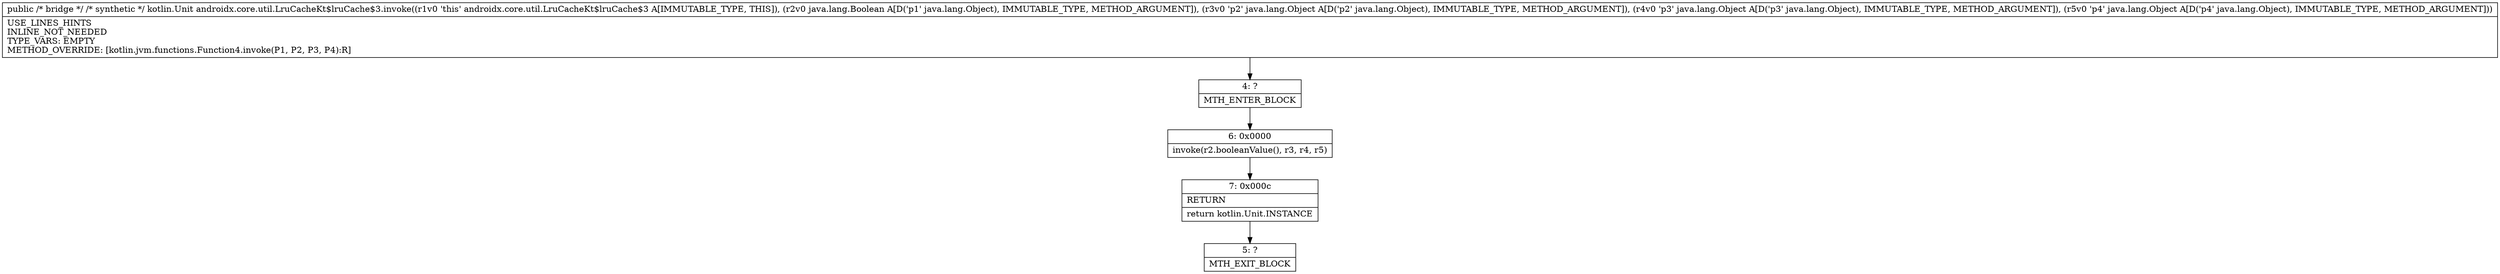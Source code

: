 digraph "CFG forandroidx.core.util.LruCacheKt$lruCache$3.invoke(Ljava\/lang\/Object;Ljava\/lang\/Object;Ljava\/lang\/Object;Ljava\/lang\/Object;)Ljava\/lang\/Object;" {
Node_4 [shape=record,label="{4\:\ ?|MTH_ENTER_BLOCK\l}"];
Node_6 [shape=record,label="{6\:\ 0x0000|invoke(r2.booleanValue(), r3, r4, r5)\l}"];
Node_7 [shape=record,label="{7\:\ 0x000c|RETURN\l|return kotlin.Unit.INSTANCE\l}"];
Node_5 [shape=record,label="{5\:\ ?|MTH_EXIT_BLOCK\l}"];
MethodNode[shape=record,label="{public \/* bridge *\/ \/* synthetic *\/ kotlin.Unit androidx.core.util.LruCacheKt$lruCache$3.invoke((r1v0 'this' androidx.core.util.LruCacheKt$lruCache$3 A[IMMUTABLE_TYPE, THIS]), (r2v0 java.lang.Boolean A[D('p1' java.lang.Object), IMMUTABLE_TYPE, METHOD_ARGUMENT]), (r3v0 'p2' java.lang.Object A[D('p2' java.lang.Object), IMMUTABLE_TYPE, METHOD_ARGUMENT]), (r4v0 'p3' java.lang.Object A[D('p3' java.lang.Object), IMMUTABLE_TYPE, METHOD_ARGUMENT]), (r5v0 'p4' java.lang.Object A[D('p4' java.lang.Object), IMMUTABLE_TYPE, METHOD_ARGUMENT]))  | USE_LINES_HINTS\lINLINE_NOT_NEEDED\lTYPE_VARS: EMPTY\lMETHOD_OVERRIDE: [kotlin.jvm.functions.Function4.invoke(P1, P2, P3, P4):R]\l}"];
MethodNode -> Node_4;Node_4 -> Node_6;
Node_6 -> Node_7;
Node_7 -> Node_5;
}

